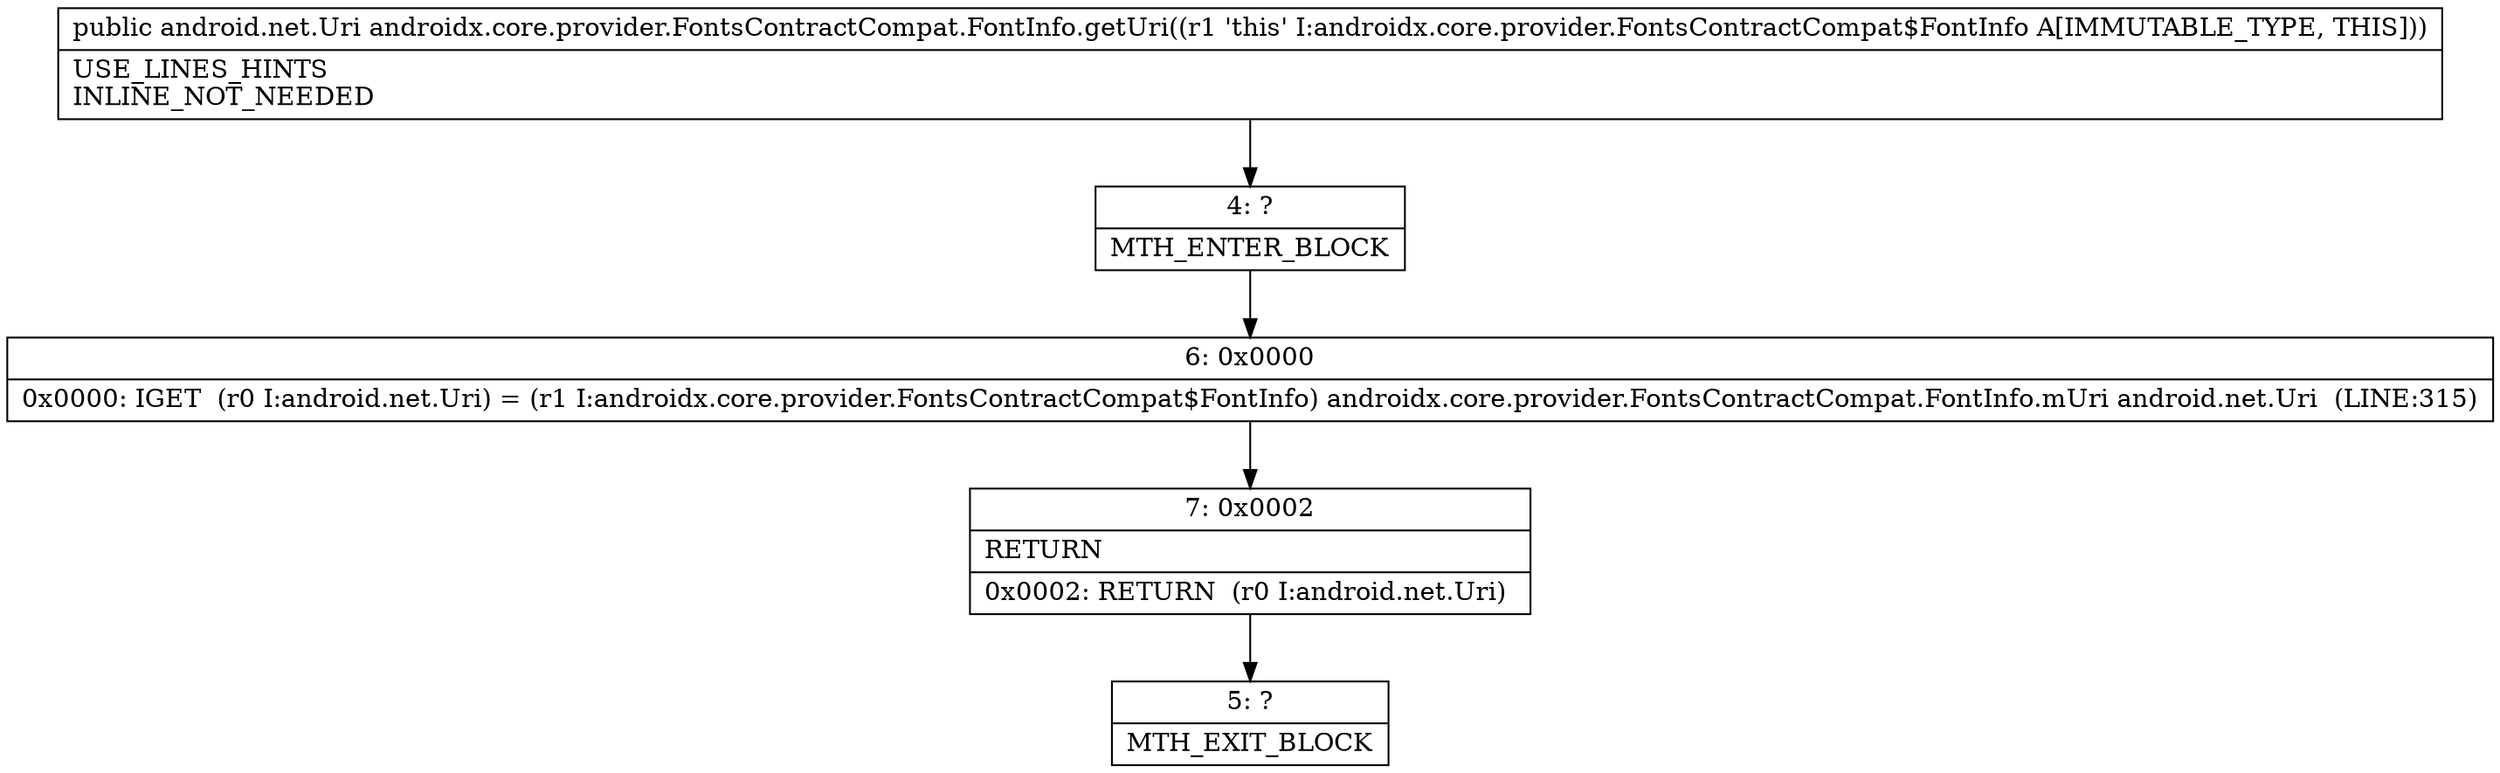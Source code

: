 digraph "CFG forandroidx.core.provider.FontsContractCompat.FontInfo.getUri()Landroid\/net\/Uri;" {
Node_4 [shape=record,label="{4\:\ ?|MTH_ENTER_BLOCK\l}"];
Node_6 [shape=record,label="{6\:\ 0x0000|0x0000: IGET  (r0 I:android.net.Uri) = (r1 I:androidx.core.provider.FontsContractCompat$FontInfo) androidx.core.provider.FontsContractCompat.FontInfo.mUri android.net.Uri  (LINE:315)\l}"];
Node_7 [shape=record,label="{7\:\ 0x0002|RETURN\l|0x0002: RETURN  (r0 I:android.net.Uri) \l}"];
Node_5 [shape=record,label="{5\:\ ?|MTH_EXIT_BLOCK\l}"];
MethodNode[shape=record,label="{public android.net.Uri androidx.core.provider.FontsContractCompat.FontInfo.getUri((r1 'this' I:androidx.core.provider.FontsContractCompat$FontInfo A[IMMUTABLE_TYPE, THIS]))  | USE_LINES_HINTS\lINLINE_NOT_NEEDED\l}"];
MethodNode -> Node_4;Node_4 -> Node_6;
Node_6 -> Node_7;
Node_7 -> Node_5;
}

